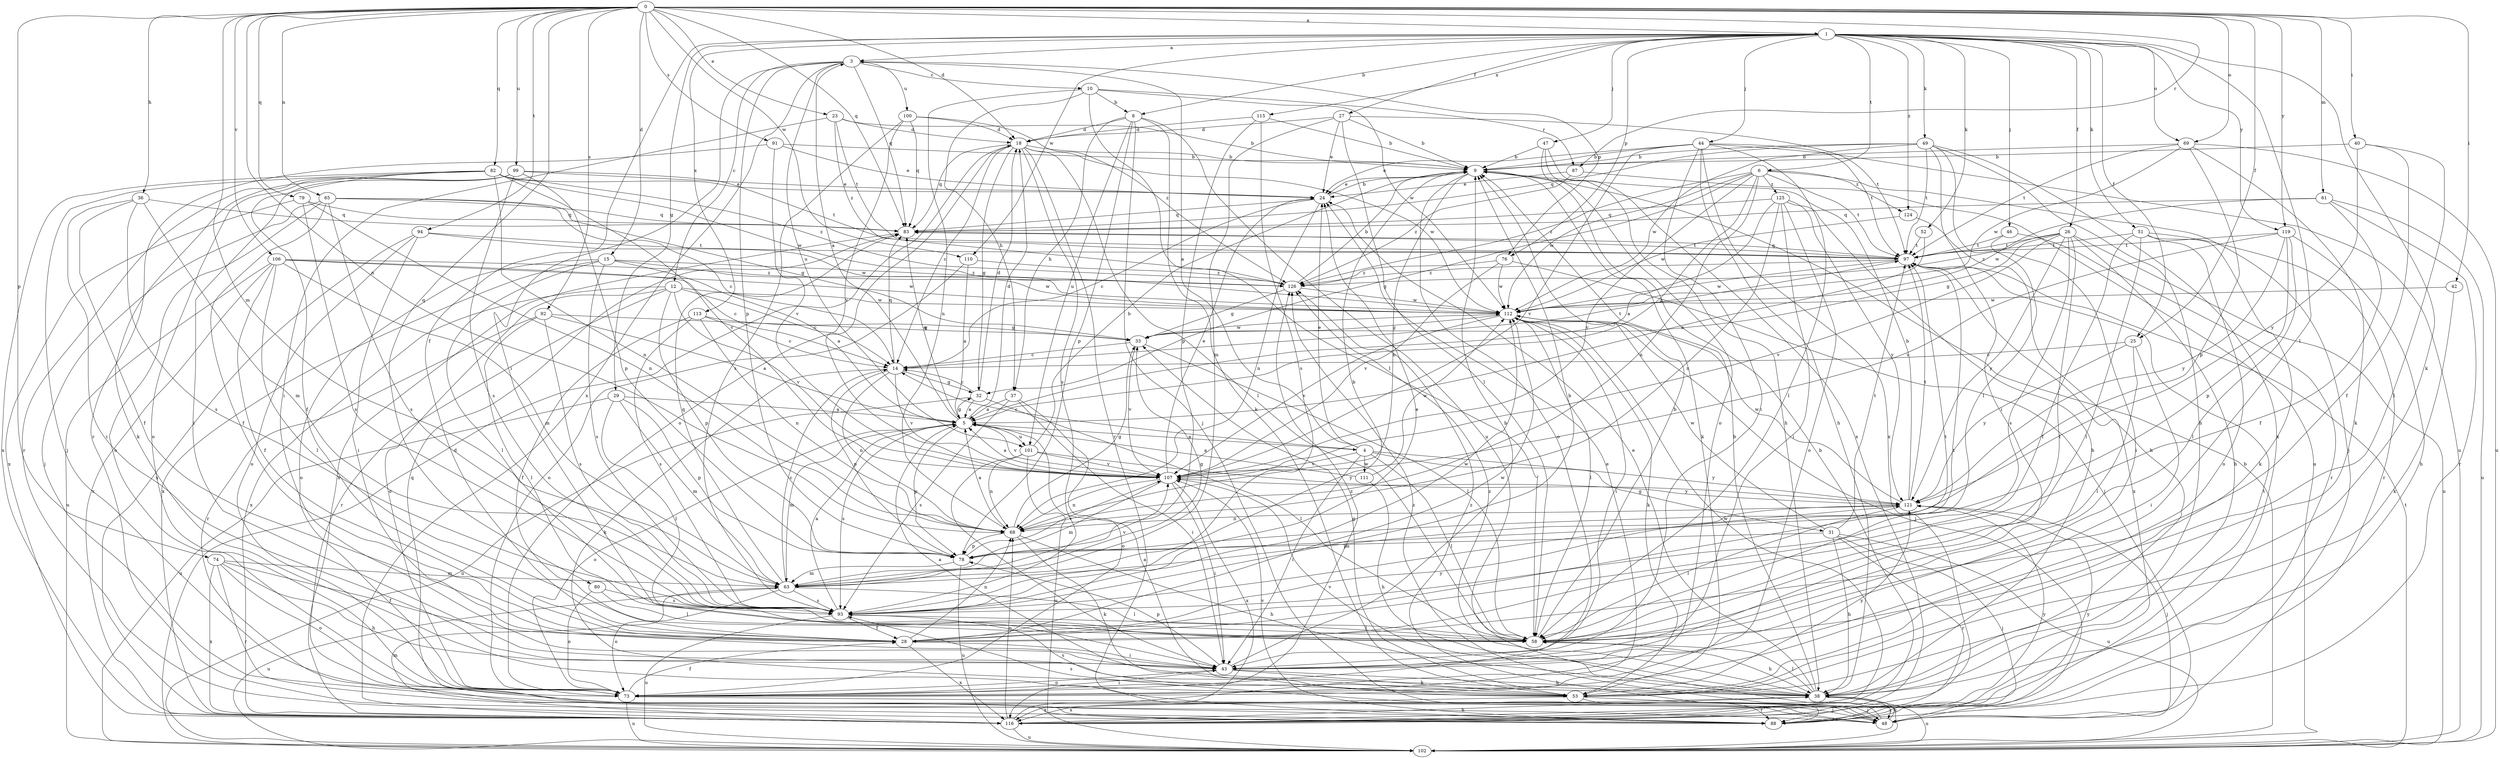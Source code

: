 strict digraph  {
0;
1;
3;
4;
5;
6;
8;
9;
10;
12;
14;
15;
18;
23;
24;
25;
26;
27;
28;
29;
31;
32;
33;
36;
37;
38;
40;
42;
43;
44;
46;
47;
48;
49;
51;
52;
53;
58;
61;
63;
65;
68;
69;
73;
74;
76;
78;
79;
80;
82;
83;
87;
88;
91;
92;
93;
94;
97;
99;
100;
101;
102;
106;
107;
110;
111;
112;
113;
115;
116;
119;
121;
124;
125;
126;
0 -> 1  [label=a];
0 -> 15  [label=d];
0 -> 18  [label=d];
0 -> 23  [label=e];
0 -> 25  [label=f];
0 -> 36  [label=h];
0 -> 40  [label=i];
0 -> 42  [label=i];
0 -> 61  [label=m];
0 -> 63  [label=m];
0 -> 65  [label=n];
0 -> 68  [label=n];
0 -> 69  [label=o];
0 -> 74  [label=p];
0 -> 79  [label=q];
0 -> 80  [label=q];
0 -> 82  [label=q];
0 -> 83  [label=q];
0 -> 87  [label=r];
0 -> 91  [label=s];
0 -> 92  [label=s];
0 -> 94  [label=t];
0 -> 99  [label=u];
0 -> 106  [label=v];
0 -> 110  [label=w];
0 -> 119  [label=y];
1 -> 3  [label=a];
1 -> 6  [label=t];
1 -> 8  [label=b];
1 -> 25  [label=f];
1 -> 26  [label=f];
1 -> 27  [label=f];
1 -> 28  [label=f];
1 -> 29  [label=g];
1 -> 44  [label=j];
1 -> 46  [label=j];
1 -> 47  [label=j];
1 -> 49  [label=k];
1 -> 51  [label=k];
1 -> 52  [label=k];
1 -> 53  [label=k];
1 -> 58  [label=l];
1 -> 69  [label=o];
1 -> 76  [label=p];
1 -> 110  [label=w];
1 -> 113  [label=x];
1 -> 115  [label=x];
1 -> 119  [label=y];
1 -> 124  [label=z];
3 -> 10  [label=c];
3 -> 12  [label=c];
3 -> 43  [label=i];
3 -> 76  [label=p];
3 -> 78  [label=p];
3 -> 83  [label=q];
3 -> 100  [label=u];
3 -> 101  [label=u];
3 -> 116  [label=x];
4 -> 3  [label=a];
4 -> 14  [label=c];
4 -> 24  [label=e];
4 -> 31  [label=g];
4 -> 43  [label=i];
4 -> 58  [label=l];
4 -> 107  [label=v];
4 -> 111  [label=w];
4 -> 121  [label=y];
5 -> 3  [label=a];
5 -> 4  [label=a];
5 -> 18  [label=d];
5 -> 32  [label=g];
5 -> 63  [label=m];
5 -> 73  [label=o];
5 -> 78  [label=p];
5 -> 83  [label=q];
5 -> 93  [label=s];
5 -> 101  [label=u];
5 -> 107  [label=v];
6 -> 5  [label=a];
6 -> 32  [label=g];
6 -> 48  [label=j];
6 -> 68  [label=n];
6 -> 97  [label=t];
6 -> 107  [label=v];
6 -> 112  [label=w];
6 -> 124  [label=z];
6 -> 125  [label=z];
6 -> 126  [label=z];
8 -> 18  [label=d];
8 -> 37  [label=h];
8 -> 48  [label=j];
8 -> 53  [label=k];
8 -> 78  [label=p];
8 -> 101  [label=u];
8 -> 102  [label=u];
9 -> 24  [label=e];
9 -> 53  [label=k];
9 -> 68  [label=n];
9 -> 73  [label=o];
10 -> 8  [label=b];
10 -> 37  [label=h];
10 -> 58  [label=l];
10 -> 68  [label=n];
10 -> 87  [label=r];
10 -> 112  [label=w];
12 -> 14  [label=c];
12 -> 73  [label=o];
12 -> 78  [label=p];
12 -> 88  [label=r];
12 -> 107  [label=v];
12 -> 112  [label=w];
12 -> 116  [label=x];
14 -> 32  [label=g];
14 -> 53  [label=k];
14 -> 68  [label=n];
14 -> 78  [label=p];
14 -> 83  [label=q];
14 -> 97  [label=t];
14 -> 107  [label=v];
15 -> 5  [label=a];
15 -> 58  [label=l];
15 -> 73  [label=o];
15 -> 93  [label=s];
15 -> 112  [label=w];
15 -> 116  [label=x];
15 -> 126  [label=z];
18 -> 9  [label=b];
18 -> 14  [label=c];
18 -> 32  [label=g];
18 -> 58  [label=l];
18 -> 73  [label=o];
18 -> 83  [label=q];
18 -> 88  [label=r];
18 -> 93  [label=s];
18 -> 112  [label=w];
23 -> 9  [label=b];
23 -> 18  [label=d];
23 -> 43  [label=i];
23 -> 97  [label=t];
23 -> 126  [label=z];
24 -> 9  [label=b];
24 -> 14  [label=c];
24 -> 68  [label=n];
24 -> 83  [label=q];
25 -> 14  [label=c];
25 -> 43  [label=i];
25 -> 58  [label=l];
25 -> 121  [label=y];
26 -> 33  [label=g];
26 -> 38  [label=h];
26 -> 58  [label=l];
26 -> 93  [label=s];
26 -> 97  [label=t];
26 -> 102  [label=u];
26 -> 107  [label=v];
26 -> 121  [label=y];
26 -> 126  [label=z];
27 -> 9  [label=b];
27 -> 18  [label=d];
27 -> 24  [label=e];
27 -> 58  [label=l];
27 -> 63  [label=m];
27 -> 97  [label=t];
28 -> 43  [label=i];
28 -> 68  [label=n];
28 -> 97  [label=t];
28 -> 112  [label=w];
28 -> 116  [label=x];
28 -> 121  [label=y];
29 -> 5  [label=a];
29 -> 58  [label=l];
29 -> 63  [label=m];
29 -> 78  [label=p];
29 -> 102  [label=u];
31 -> 38  [label=h];
31 -> 48  [label=j];
31 -> 78  [label=p];
31 -> 88  [label=r];
31 -> 97  [label=t];
31 -> 102  [label=u];
31 -> 112  [label=w];
32 -> 5  [label=a];
32 -> 14  [label=c];
32 -> 18  [label=d];
32 -> 58  [label=l];
32 -> 102  [label=u];
33 -> 14  [label=c];
33 -> 58  [label=l];
33 -> 107  [label=v];
33 -> 112  [label=w];
36 -> 28  [label=f];
36 -> 43  [label=i];
36 -> 63  [label=m];
36 -> 83  [label=q];
36 -> 93  [label=s];
37 -> 5  [label=a];
37 -> 43  [label=i];
37 -> 73  [label=o];
37 -> 93  [label=s];
38 -> 5  [label=a];
38 -> 9  [label=b];
38 -> 24  [label=e];
38 -> 48  [label=j];
38 -> 58  [label=l];
38 -> 102  [label=u];
38 -> 107  [label=v];
38 -> 116  [label=x];
38 -> 126  [label=z];
40 -> 9  [label=b];
40 -> 28  [label=f];
40 -> 58  [label=l];
40 -> 121  [label=y];
42 -> 53  [label=k];
42 -> 112  [label=w];
43 -> 9  [label=b];
43 -> 38  [label=h];
43 -> 53  [label=k];
43 -> 73  [label=o];
43 -> 78  [label=p];
44 -> 9  [label=b];
44 -> 24  [label=e];
44 -> 38  [label=h];
44 -> 43  [label=i];
44 -> 58  [label=l];
44 -> 97  [label=t];
44 -> 102  [label=u];
44 -> 107  [label=v];
44 -> 116  [label=x];
46 -> 43  [label=i];
46 -> 88  [label=r];
46 -> 97  [label=t];
47 -> 9  [label=b];
47 -> 38  [label=h];
47 -> 73  [label=o];
47 -> 116  [label=x];
48 -> 38  [label=h];
48 -> 83  [label=q];
48 -> 93  [label=s];
48 -> 126  [label=z];
49 -> 9  [label=b];
49 -> 38  [label=h];
49 -> 43  [label=i];
49 -> 58  [label=l];
49 -> 83  [label=q];
49 -> 97  [label=t];
49 -> 112  [label=w];
49 -> 116  [label=x];
51 -> 28  [label=f];
51 -> 53  [label=k];
51 -> 58  [label=l];
51 -> 73  [label=o];
51 -> 88  [label=r];
51 -> 97  [label=t];
52 -> 5  [label=a];
52 -> 97  [label=t];
53 -> 5  [label=a];
53 -> 33  [label=g];
53 -> 48  [label=j];
53 -> 88  [label=r];
53 -> 93  [label=s];
53 -> 116  [label=x];
53 -> 121  [label=y];
58 -> 9  [label=b];
58 -> 38  [label=h];
61 -> 28  [label=f];
61 -> 83  [label=q];
61 -> 88  [label=r];
61 -> 102  [label=u];
61 -> 112  [label=w];
63 -> 9  [label=b];
63 -> 14  [label=c];
63 -> 33  [label=g];
63 -> 58  [label=l];
63 -> 73  [label=o];
63 -> 83  [label=q];
63 -> 93  [label=s];
63 -> 102  [label=u];
63 -> 107  [label=v];
65 -> 14  [label=c];
65 -> 28  [label=f];
65 -> 33  [label=g];
65 -> 48  [label=j];
65 -> 73  [label=o];
65 -> 83  [label=q];
65 -> 93  [label=s];
68 -> 5  [label=a];
68 -> 33  [label=g];
68 -> 38  [label=h];
68 -> 53  [label=k];
68 -> 78  [label=p];
69 -> 9  [label=b];
69 -> 53  [label=k];
69 -> 78  [label=p];
69 -> 97  [label=t];
69 -> 102  [label=u];
69 -> 112  [label=w];
73 -> 28  [label=f];
73 -> 43  [label=i];
73 -> 48  [label=j];
73 -> 102  [label=u];
73 -> 126  [label=z];
74 -> 28  [label=f];
74 -> 38  [label=h];
74 -> 63  [label=m];
74 -> 73  [label=o];
74 -> 88  [label=r];
74 -> 116  [label=x];
76 -> 48  [label=j];
76 -> 107  [label=v];
76 -> 112  [label=w];
76 -> 126  [label=z];
78 -> 63  [label=m];
78 -> 102  [label=u];
78 -> 107  [label=v];
79 -> 68  [label=n];
79 -> 83  [label=q];
79 -> 93  [label=s];
79 -> 116  [label=x];
80 -> 58  [label=l];
80 -> 73  [label=o];
80 -> 93  [label=s];
82 -> 24  [label=e];
82 -> 28  [label=f];
82 -> 48  [label=j];
82 -> 53  [label=k];
82 -> 68  [label=n];
82 -> 107  [label=v];
82 -> 112  [label=w];
82 -> 116  [label=x];
82 -> 126  [label=z];
83 -> 97  [label=t];
83 -> 116  [label=x];
87 -> 24  [label=e];
87 -> 102  [label=u];
87 -> 126  [label=z];
88 -> 97  [label=t];
88 -> 107  [label=v];
88 -> 121  [label=y];
88 -> 126  [label=z];
91 -> 9  [label=b];
91 -> 24  [label=e];
91 -> 88  [label=r];
91 -> 107  [label=v];
92 -> 5  [label=a];
92 -> 33  [label=g];
92 -> 58  [label=l];
92 -> 88  [label=r];
92 -> 93  [label=s];
93 -> 5  [label=a];
93 -> 9  [label=b];
93 -> 24  [label=e];
93 -> 28  [label=f];
93 -> 58  [label=l];
93 -> 97  [label=t];
93 -> 102  [label=u];
93 -> 112  [label=w];
94 -> 43  [label=i];
94 -> 73  [label=o];
94 -> 97  [label=t];
94 -> 112  [label=w];
94 -> 116  [label=x];
97 -> 83  [label=q];
97 -> 112  [label=w];
97 -> 116  [label=x];
97 -> 126  [label=z];
99 -> 24  [label=e];
99 -> 43  [label=i];
99 -> 73  [label=o];
99 -> 78  [label=p];
99 -> 88  [label=r];
99 -> 93  [label=s];
99 -> 97  [label=t];
100 -> 18  [label=d];
100 -> 83  [label=q];
100 -> 93  [label=s];
100 -> 107  [label=v];
100 -> 126  [label=z];
101 -> 9  [label=b];
101 -> 43  [label=i];
101 -> 68  [label=n];
101 -> 102  [label=u];
101 -> 107  [label=v];
101 -> 121  [label=y];
102 -> 9  [label=b];
102 -> 18  [label=d];
102 -> 97  [label=t];
106 -> 14  [label=c];
106 -> 28  [label=f];
106 -> 58  [label=l];
106 -> 63  [label=m];
106 -> 102  [label=u];
106 -> 112  [label=w];
106 -> 116  [label=x];
106 -> 126  [label=z];
107 -> 5  [label=a];
107 -> 24  [label=e];
107 -> 43  [label=i];
107 -> 63  [label=m];
107 -> 68  [label=n];
107 -> 116  [label=x];
107 -> 121  [label=y];
110 -> 5  [label=a];
110 -> 73  [label=o];
110 -> 126  [label=z];
111 -> 5  [label=a];
111 -> 38  [label=h];
111 -> 112  [label=w];
112 -> 33  [label=g];
112 -> 43  [label=i];
112 -> 48  [label=j];
112 -> 53  [label=k];
112 -> 58  [label=l];
112 -> 107  [label=v];
113 -> 14  [label=c];
113 -> 28  [label=f];
113 -> 33  [label=g];
113 -> 68  [label=n];
113 -> 93  [label=s];
115 -> 9  [label=b];
115 -> 18  [label=d];
115 -> 78  [label=p];
115 -> 93  [label=s];
116 -> 9  [label=b];
116 -> 24  [label=e];
116 -> 38  [label=h];
116 -> 63  [label=m];
116 -> 68  [label=n];
116 -> 102  [label=u];
116 -> 112  [label=w];
116 -> 121  [label=y];
119 -> 38  [label=h];
119 -> 58  [label=l];
119 -> 78  [label=p];
119 -> 97  [label=t];
119 -> 107  [label=v];
119 -> 121  [label=y];
121 -> 9  [label=b];
121 -> 48  [label=j];
121 -> 58  [label=l];
121 -> 63  [label=m];
121 -> 68  [label=n];
121 -> 97  [label=t];
121 -> 112  [label=w];
124 -> 38  [label=h];
124 -> 112  [label=w];
125 -> 5  [label=a];
125 -> 38  [label=h];
125 -> 43  [label=i];
125 -> 68  [label=n];
125 -> 73  [label=o];
125 -> 83  [label=q];
125 -> 121  [label=y];
126 -> 9  [label=b];
126 -> 33  [label=g];
126 -> 112  [label=w];
}
